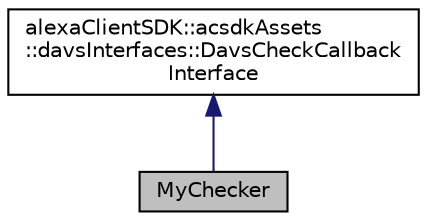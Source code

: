 digraph "MyChecker"
{
  edge [fontname="Helvetica",fontsize="10",labelfontname="Helvetica",labelfontsize="10"];
  node [fontname="Helvetica",fontsize="10",shape=record];
  Node0 [label="MyChecker",height=0.2,width=0.4,color="black", fillcolor="grey75", style="filled", fontcolor="black"];
  Node1 -> Node0 [dir="back",color="midnightblue",fontsize="10",style="solid",fontname="Helvetica"];
  Node1 [label="alexaClientSDK::acsdkAssets\l::davsInterfaces::DavsCheckCallback\lInterface",height=0.2,width=0.4,color="black", fillcolor="white", style="filled",URL="$classalexa_client_s_d_k_1_1acsdk_assets_1_1davs_interfaces_1_1_davs_check_callback_interface.html"];
}
